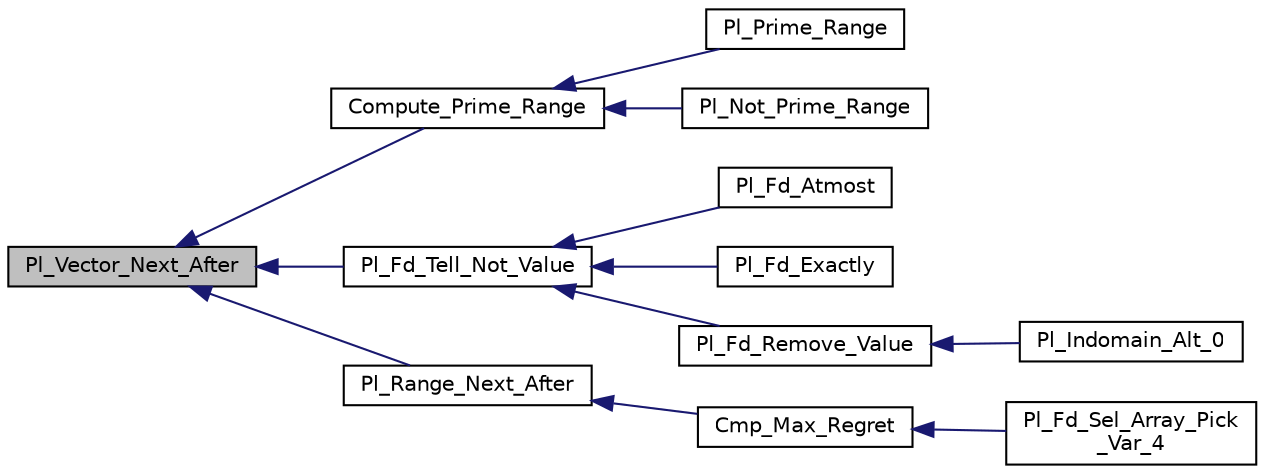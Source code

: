 digraph "Pl_Vector_Next_After"
{
  edge [fontname="Helvetica",fontsize="10",labelfontname="Helvetica",labelfontsize="10"];
  node [fontname="Helvetica",fontsize="10",shape=record];
  rankdir="LR";
  Node1 [label="Pl_Vector_Next_After",height=0.2,width=0.4,color="black", fillcolor="grey75", style="filled", fontcolor="black"];
  Node1 -> Node2 [dir="back",color="midnightblue",fontsize="10",style="solid"];
  Node2 [label="Compute_Prime_Range",height=0.2,width=0.4,color="black", fillcolor="white", style="filled",URL="$fd__prime__c_8c.html#a30372e1fa62b55e9b665d97146181da0"];
  Node2 -> Node3 [dir="back",color="midnightblue",fontsize="10",style="solid"];
  Node3 [label="Pl_Prime_Range",height=0.2,width=0.4,color="black", fillcolor="white", style="filled",URL="$fd__prime__c_8c.html#a14b1fe80c629c41524968e763f8e5434"];
  Node2 -> Node4 [dir="back",color="midnightblue",fontsize="10",style="solid"];
  Node4 [label="Pl_Not_Prime_Range",height=0.2,width=0.4,color="black", fillcolor="white", style="filled",URL="$fd__prime__c_8c.html#a662541e2209c47d869827a57ee60a76c"];
  Node1 -> Node5 [dir="back",color="midnightblue",fontsize="10",style="solid"];
  Node5 [label="Pl_Fd_Tell_Not_Value",height=0.2,width=0.4,color="black", fillcolor="white", style="filled",URL="$fd__inst_8h.html#a5f4ee4544f3e8b887ae1e8fac58d487d"];
  Node5 -> Node6 [dir="back",color="midnightblue",fontsize="10",style="solid"];
  Node6 [label="Pl_Fd_Atmost",height=0.2,width=0.4,color="black", fillcolor="white", style="filled",URL="$fd__symbolic__c_8c.html#ad54d9bb2f1465c52d49741f7f5a19ef1"];
  Node5 -> Node7 [dir="back",color="midnightblue",fontsize="10",style="solid"];
  Node7 [label="Pl_Fd_Exactly",height=0.2,width=0.4,color="black", fillcolor="white", style="filled",URL="$fd__symbolic__c_8c.html#a0f8909bc9eea2a259ff254d8b7028345"];
  Node5 -> Node8 [dir="back",color="midnightblue",fontsize="10",style="solid"];
  Node8 [label="Pl_Fd_Remove_Value",height=0.2,width=0.4,color="black", fillcolor="white", style="filled",URL="$fd__inst_8h.html#a48a34e9eac8f380cd08d6235dc8f025b"];
  Node8 -> Node9 [dir="back",color="midnightblue",fontsize="10",style="solid"];
  Node9 [label="Pl_Indomain_Alt_0",height=0.2,width=0.4,color="black", fillcolor="white", style="filled",URL="$fd__values__c_8c.html#a180ad373ea06757f95f7286c0de75fb0"];
  Node1 -> Node10 [dir="back",color="midnightblue",fontsize="10",style="solid"];
  Node10 [label="Pl_Range_Next_After",height=0.2,width=0.4,color="black", fillcolor="white", style="filled",URL="$fd__range_8h.html#a061f237c2d6182ed2b271703bc94505a"];
  Node10 -> Node11 [dir="back",color="midnightblue",fontsize="10",style="solid"];
  Node11 [label="Cmp_Max_Regret",height=0.2,width=0.4,color="black", fillcolor="white", style="filled",URL="$fd__values__c_8c.html#a5407c46351b33790dd89300e66ce5b4a"];
  Node11 -> Node12 [dir="back",color="midnightblue",fontsize="10",style="solid"];
  Node12 [label="Pl_Fd_Sel_Array_Pick\l_Var_4",height=0.2,width=0.4,color="black", fillcolor="white", style="filled",URL="$fd__values__c_8c.html#ab12bfd5c394a279948fce779694cdf6e"];
}
